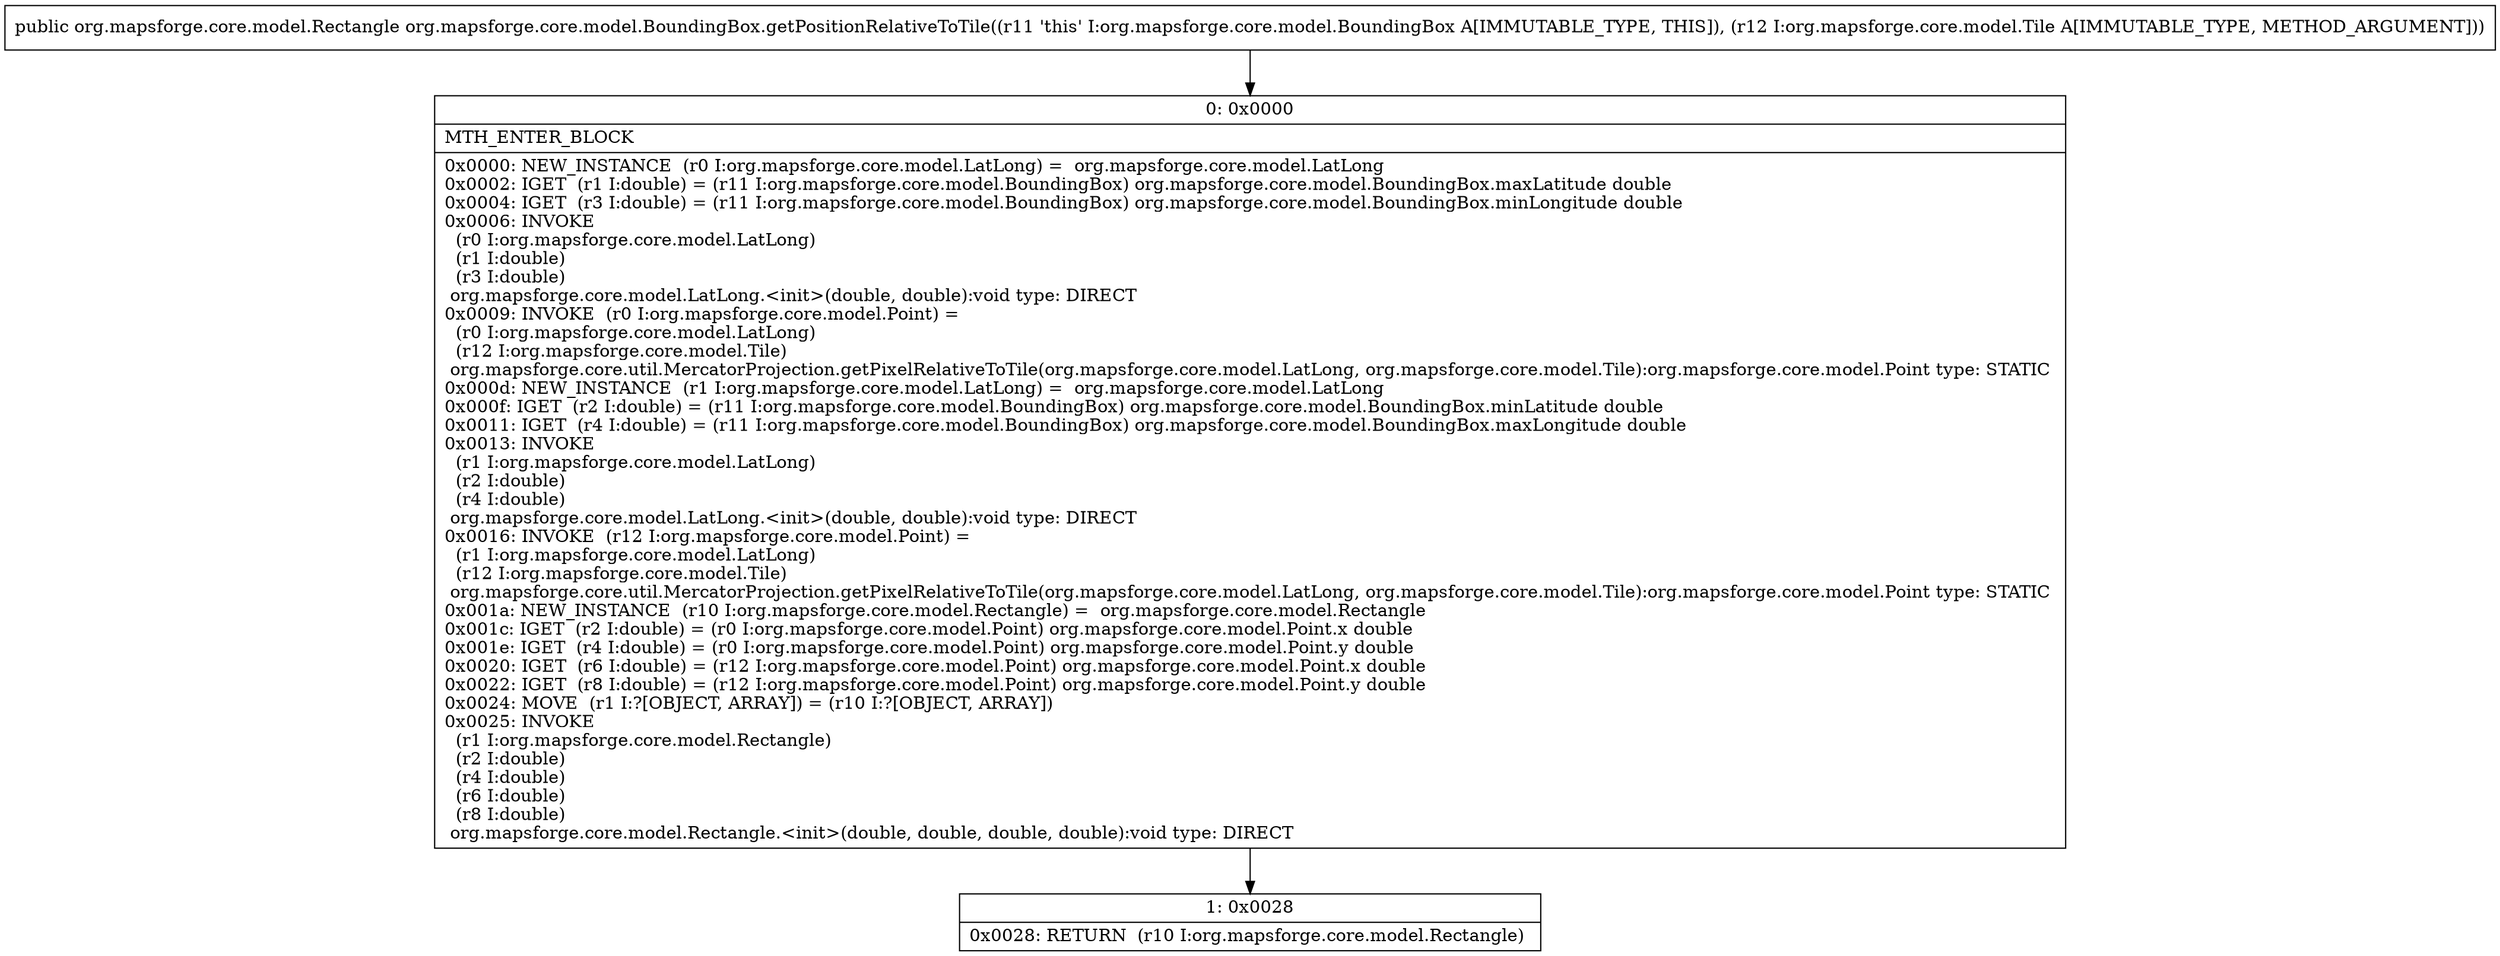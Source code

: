 digraph "CFG fororg.mapsforge.core.model.BoundingBox.getPositionRelativeToTile(Lorg\/mapsforge\/core\/model\/Tile;)Lorg\/mapsforge\/core\/model\/Rectangle;" {
Node_0 [shape=record,label="{0\:\ 0x0000|MTH_ENTER_BLOCK\l|0x0000: NEW_INSTANCE  (r0 I:org.mapsforge.core.model.LatLong) =  org.mapsforge.core.model.LatLong \l0x0002: IGET  (r1 I:double) = (r11 I:org.mapsforge.core.model.BoundingBox) org.mapsforge.core.model.BoundingBox.maxLatitude double \l0x0004: IGET  (r3 I:double) = (r11 I:org.mapsforge.core.model.BoundingBox) org.mapsforge.core.model.BoundingBox.minLongitude double \l0x0006: INVOKE  \l  (r0 I:org.mapsforge.core.model.LatLong)\l  (r1 I:double)\l  (r3 I:double)\l org.mapsforge.core.model.LatLong.\<init\>(double, double):void type: DIRECT \l0x0009: INVOKE  (r0 I:org.mapsforge.core.model.Point) = \l  (r0 I:org.mapsforge.core.model.LatLong)\l  (r12 I:org.mapsforge.core.model.Tile)\l org.mapsforge.core.util.MercatorProjection.getPixelRelativeToTile(org.mapsforge.core.model.LatLong, org.mapsforge.core.model.Tile):org.mapsforge.core.model.Point type: STATIC \l0x000d: NEW_INSTANCE  (r1 I:org.mapsforge.core.model.LatLong) =  org.mapsforge.core.model.LatLong \l0x000f: IGET  (r2 I:double) = (r11 I:org.mapsforge.core.model.BoundingBox) org.mapsforge.core.model.BoundingBox.minLatitude double \l0x0011: IGET  (r4 I:double) = (r11 I:org.mapsforge.core.model.BoundingBox) org.mapsforge.core.model.BoundingBox.maxLongitude double \l0x0013: INVOKE  \l  (r1 I:org.mapsforge.core.model.LatLong)\l  (r2 I:double)\l  (r4 I:double)\l org.mapsforge.core.model.LatLong.\<init\>(double, double):void type: DIRECT \l0x0016: INVOKE  (r12 I:org.mapsforge.core.model.Point) = \l  (r1 I:org.mapsforge.core.model.LatLong)\l  (r12 I:org.mapsforge.core.model.Tile)\l org.mapsforge.core.util.MercatorProjection.getPixelRelativeToTile(org.mapsforge.core.model.LatLong, org.mapsforge.core.model.Tile):org.mapsforge.core.model.Point type: STATIC \l0x001a: NEW_INSTANCE  (r10 I:org.mapsforge.core.model.Rectangle) =  org.mapsforge.core.model.Rectangle \l0x001c: IGET  (r2 I:double) = (r0 I:org.mapsforge.core.model.Point) org.mapsforge.core.model.Point.x double \l0x001e: IGET  (r4 I:double) = (r0 I:org.mapsforge.core.model.Point) org.mapsforge.core.model.Point.y double \l0x0020: IGET  (r6 I:double) = (r12 I:org.mapsforge.core.model.Point) org.mapsforge.core.model.Point.x double \l0x0022: IGET  (r8 I:double) = (r12 I:org.mapsforge.core.model.Point) org.mapsforge.core.model.Point.y double \l0x0024: MOVE  (r1 I:?[OBJECT, ARRAY]) = (r10 I:?[OBJECT, ARRAY]) \l0x0025: INVOKE  \l  (r1 I:org.mapsforge.core.model.Rectangle)\l  (r2 I:double)\l  (r4 I:double)\l  (r6 I:double)\l  (r8 I:double)\l org.mapsforge.core.model.Rectangle.\<init\>(double, double, double, double):void type: DIRECT \l}"];
Node_1 [shape=record,label="{1\:\ 0x0028|0x0028: RETURN  (r10 I:org.mapsforge.core.model.Rectangle) \l}"];
MethodNode[shape=record,label="{public org.mapsforge.core.model.Rectangle org.mapsforge.core.model.BoundingBox.getPositionRelativeToTile((r11 'this' I:org.mapsforge.core.model.BoundingBox A[IMMUTABLE_TYPE, THIS]), (r12 I:org.mapsforge.core.model.Tile A[IMMUTABLE_TYPE, METHOD_ARGUMENT])) }"];
MethodNode -> Node_0;
Node_0 -> Node_1;
}

